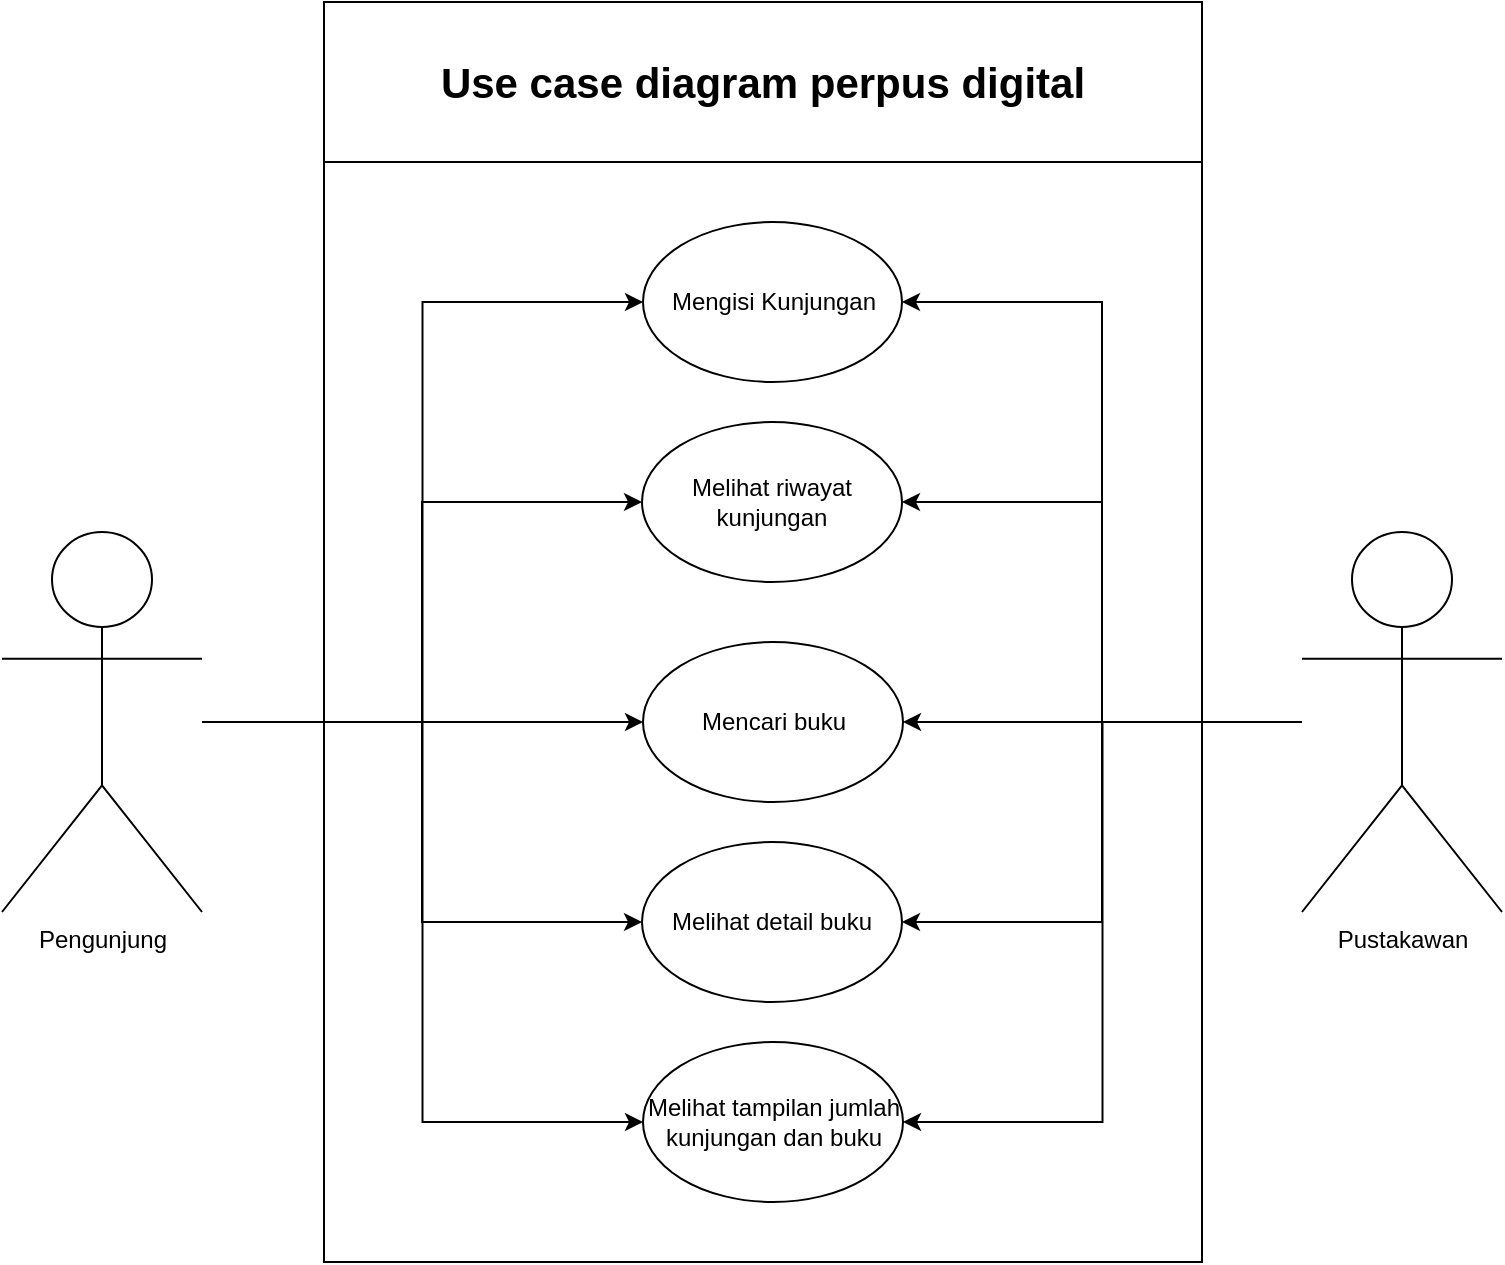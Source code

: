 <mxfile version="23.0.2" type="github">
  <diagram name="Page-1" id="EWu07wiVc3rxqShTu33_">
    <mxGraphModel dx="1467" dy="780" grid="1" gridSize="10" guides="1" tooltips="1" connect="1" arrows="1" fold="1" page="1" pageScale="1" pageWidth="850" pageHeight="1100" math="0" shadow="0">
      <root>
        <mxCell id="0" />
        <mxCell id="1" parent="0" />
        <mxCell id="TyzotqKZgnjwHFshS74A-1" value="&lt;font style=&quot;font-size: 21px;&quot;&gt;&lt;b&gt;Use case diagram perpus digital&lt;/b&gt;&lt;/font&gt;" style="rounded=0;whiteSpace=wrap;html=1;" parent="1" vertex="1">
          <mxGeometry x="201" y="120" width="439" height="80" as="geometry" />
        </mxCell>
        <mxCell id="TyzotqKZgnjwHFshS74A-2" value="" style="rounded=0;whiteSpace=wrap;html=1;" parent="1" vertex="1">
          <mxGeometry x="201" y="200" width="439" height="550" as="geometry" />
        </mxCell>
        <mxCell id="TyzotqKZgnjwHFshS74A-47" style="edgeStyle=orthogonalEdgeStyle;rounded=0;orthogonalLoop=1;jettySize=auto;html=1;entryX=0;entryY=0.5;entryDx=0;entryDy=0;" parent="1" source="TyzotqKZgnjwHFshS74A-8" target="Wkl6utU447_oiLMSHbpn-1" edge="1">
          <mxGeometry relative="1" as="geometry">
            <mxPoint x="320" y="270" as="targetPoint" />
          </mxGeometry>
        </mxCell>
        <mxCell id="TyzotqKZgnjwHFshS74A-48" style="edgeStyle=orthogonalEdgeStyle;rounded=0;orthogonalLoop=1;jettySize=auto;html=1;" parent="1" source="TyzotqKZgnjwHFshS74A-8" target="Wkl6utU447_oiLMSHbpn-2" edge="1">
          <mxGeometry relative="1" as="geometry">
            <mxPoint x="320" y="380" as="targetPoint" />
          </mxGeometry>
        </mxCell>
        <mxCell id="TyzotqKZgnjwHFshS74A-49" style="edgeStyle=orthogonalEdgeStyle;rounded=0;orthogonalLoop=1;jettySize=auto;html=1;" parent="1" source="TyzotqKZgnjwHFshS74A-8" target="Wkl6utU447_oiLMSHbpn-3" edge="1">
          <mxGeometry relative="1" as="geometry">
            <mxPoint x="320" y="490" as="targetPoint" />
          </mxGeometry>
        </mxCell>
        <mxCell id="TyzotqKZgnjwHFshS74A-50" style="edgeStyle=orthogonalEdgeStyle;rounded=0;orthogonalLoop=1;jettySize=auto;html=1;" parent="1" source="TyzotqKZgnjwHFshS74A-8" target="Wkl6utU447_oiLMSHbpn-4" edge="1">
          <mxGeometry relative="1" as="geometry">
            <mxPoint x="320" y="600" as="targetPoint" />
          </mxGeometry>
        </mxCell>
        <mxCell id="TyzotqKZgnjwHFshS74A-51" style="edgeStyle=orthogonalEdgeStyle;rounded=0;orthogonalLoop=1;jettySize=auto;html=1;entryX=0;entryY=0.5;entryDx=0;entryDy=0;" parent="1" source="TyzotqKZgnjwHFshS74A-8" target="Wkl6utU447_oiLMSHbpn-5" edge="1">
          <mxGeometry relative="1" as="geometry">
            <mxPoint x="320" y="710" as="targetPoint" />
          </mxGeometry>
        </mxCell>
        <mxCell id="TyzotqKZgnjwHFshS74A-8" value="Pengunjung" style="shape=umlActor;verticalLabelPosition=bottom;verticalAlign=top;html=1;outlineConnect=0;" parent="1" vertex="1">
          <mxGeometry x="40" y="385" width="100" height="190" as="geometry" />
        </mxCell>
        <mxCell id="TyzotqKZgnjwHFshS74A-52" style="edgeStyle=orthogonalEdgeStyle;rounded=0;orthogonalLoop=1;jettySize=auto;html=1;" parent="1" source="TyzotqKZgnjwHFshS74A-9" target="Wkl6utU447_oiLMSHbpn-2" edge="1">
          <mxGeometry relative="1" as="geometry">
            <mxPoint x="520" y="380" as="targetPoint" />
          </mxGeometry>
        </mxCell>
        <mxCell id="TyzotqKZgnjwHFshS74A-55" style="edgeStyle=orthogonalEdgeStyle;rounded=0;orthogonalLoop=1;jettySize=auto;html=1;entryX=1;entryY=0.5;entryDx=0;entryDy=0;" parent="1" source="TyzotqKZgnjwHFshS74A-9" target="Wkl6utU447_oiLMSHbpn-5" edge="1">
          <mxGeometry relative="1" as="geometry">
            <mxPoint x="520" y="710" as="targetPoint" />
          </mxGeometry>
        </mxCell>
        <mxCell id="TyzotqKZgnjwHFshS74A-58" style="edgeStyle=orthogonalEdgeStyle;rounded=0;orthogonalLoop=1;jettySize=auto;html=1;entryX=1;entryY=0.5;entryDx=0;entryDy=0;" parent="1" source="TyzotqKZgnjwHFshS74A-9" target="Wkl6utU447_oiLMSHbpn-3" edge="1">
          <mxGeometry relative="1" as="geometry">
            <mxPoint x="520" y="490" as="targetPoint" />
          </mxGeometry>
        </mxCell>
        <mxCell id="TyzotqKZgnjwHFshS74A-59" style="edgeStyle=orthogonalEdgeStyle;rounded=0;orthogonalLoop=1;jettySize=auto;html=1;entryX=1;entryY=0.5;entryDx=0;entryDy=0;" parent="1" source="TyzotqKZgnjwHFshS74A-9" target="Wkl6utU447_oiLMSHbpn-4" edge="1">
          <mxGeometry relative="1" as="geometry">
            <mxPoint x="520" y="600" as="targetPoint" />
          </mxGeometry>
        </mxCell>
        <mxCell id="TyzotqKZgnjwHFshS74A-61" style="edgeStyle=orthogonalEdgeStyle;rounded=0;orthogonalLoop=1;jettySize=auto;html=1;entryX=1;entryY=0.5;entryDx=0;entryDy=0;" parent="1" source="TyzotqKZgnjwHFshS74A-9" target="Wkl6utU447_oiLMSHbpn-1" edge="1">
          <mxGeometry relative="1" as="geometry">
            <mxPoint x="520" y="270" as="targetPoint" />
          </mxGeometry>
        </mxCell>
        <mxCell id="TyzotqKZgnjwHFshS74A-9" value="Pustakawan" style="shape=umlActor;verticalLabelPosition=bottom;verticalAlign=top;html=1;outlineConnect=0;" parent="1" vertex="1">
          <mxGeometry x="690" y="385" width="100" height="190" as="geometry" />
        </mxCell>
        <mxCell id="Wkl6utU447_oiLMSHbpn-1" value="Mengisi Kunjungan" style="ellipse;whiteSpace=wrap;html=1;" vertex="1" parent="1">
          <mxGeometry x="360.5" y="230" width="129.5" height="80" as="geometry" />
        </mxCell>
        <mxCell id="Wkl6utU447_oiLMSHbpn-2" value="Melihat riwayat kunjungan" style="ellipse;whiteSpace=wrap;html=1;" vertex="1" parent="1">
          <mxGeometry x="360" y="330" width="130" height="80" as="geometry" />
        </mxCell>
        <mxCell id="Wkl6utU447_oiLMSHbpn-3" value="Mencari buku" style="ellipse;whiteSpace=wrap;html=1;" vertex="1" parent="1">
          <mxGeometry x="360.5" y="440" width="130" height="80" as="geometry" />
        </mxCell>
        <mxCell id="Wkl6utU447_oiLMSHbpn-4" value="Melihat detail buku" style="ellipse;whiteSpace=wrap;html=1;" vertex="1" parent="1">
          <mxGeometry x="360" y="540" width="130" height="80" as="geometry" />
        </mxCell>
        <mxCell id="Wkl6utU447_oiLMSHbpn-5" value="Melihat tampilan jumlah kunjungan dan buku" style="ellipse;whiteSpace=wrap;html=1;" vertex="1" parent="1">
          <mxGeometry x="360.5" y="640" width="130" height="80" as="geometry" />
        </mxCell>
      </root>
    </mxGraphModel>
  </diagram>
</mxfile>
